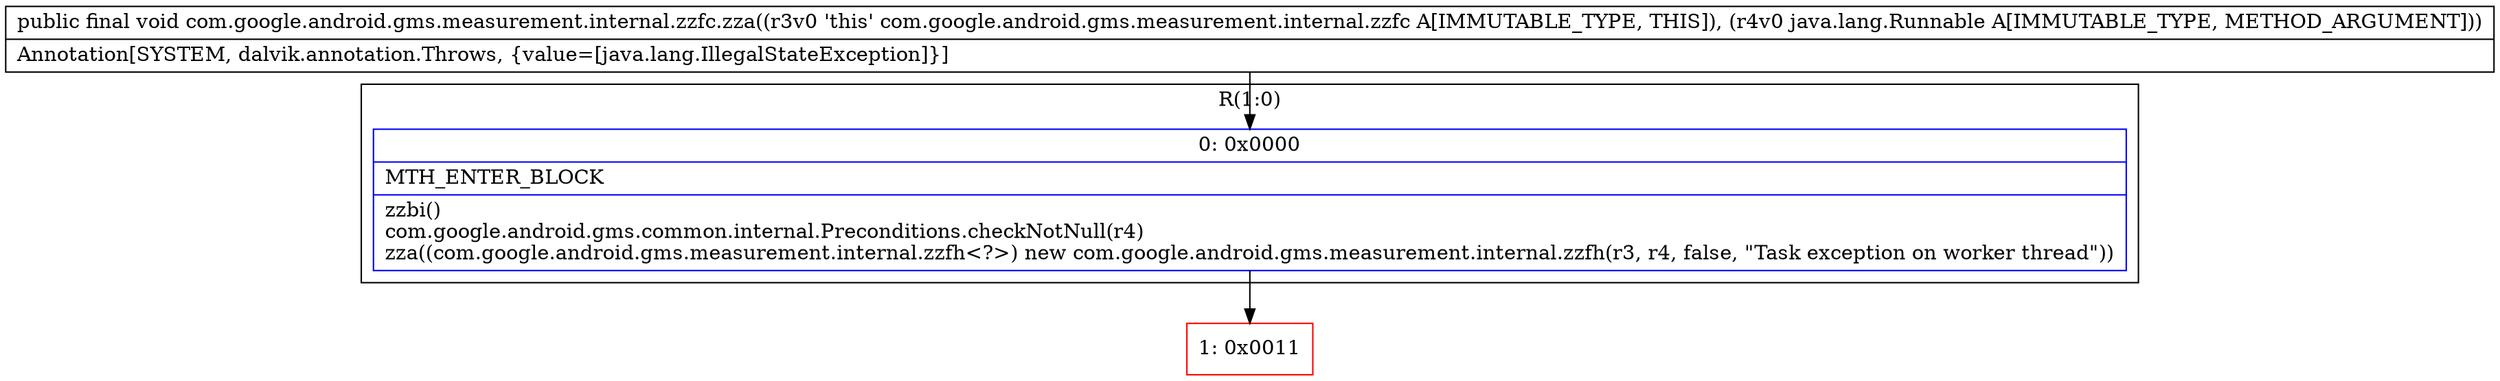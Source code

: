 digraph "CFG forcom.google.android.gms.measurement.internal.zzfc.zza(Ljava\/lang\/Runnable;)V" {
subgraph cluster_Region_78256953 {
label = "R(1:0)";
node [shape=record,color=blue];
Node_0 [shape=record,label="{0\:\ 0x0000|MTH_ENTER_BLOCK\l|zzbi()\lcom.google.android.gms.common.internal.Preconditions.checkNotNull(r4)\lzza((com.google.android.gms.measurement.internal.zzfh\<?\>) new com.google.android.gms.measurement.internal.zzfh(r3, r4, false, \"Task exception on worker thread\"))\l}"];
}
Node_1 [shape=record,color=red,label="{1\:\ 0x0011}"];
MethodNode[shape=record,label="{public final void com.google.android.gms.measurement.internal.zzfc.zza((r3v0 'this' com.google.android.gms.measurement.internal.zzfc A[IMMUTABLE_TYPE, THIS]), (r4v0 java.lang.Runnable A[IMMUTABLE_TYPE, METHOD_ARGUMENT]))  | Annotation[SYSTEM, dalvik.annotation.Throws, \{value=[java.lang.IllegalStateException]\}]\l}"];
MethodNode -> Node_0;
Node_0 -> Node_1;
}

